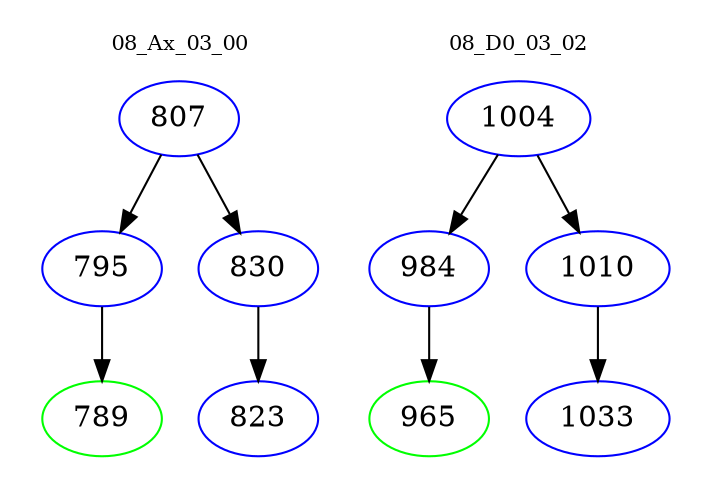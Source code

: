 digraph{
subgraph cluster_0 {
color = white
label = "08_Ax_03_00";
fontsize=10;
T0_807 [label="807", color="blue"]
T0_807 -> T0_795 [color="black"]
T0_795 [label="795", color="blue"]
T0_795 -> T0_789 [color="black"]
T0_789 [label="789", color="green"]
T0_807 -> T0_830 [color="black"]
T0_830 [label="830", color="blue"]
T0_830 -> T0_823 [color="black"]
T0_823 [label="823", color="blue"]
}
subgraph cluster_1 {
color = white
label = "08_D0_03_02";
fontsize=10;
T1_1004 [label="1004", color="blue"]
T1_1004 -> T1_984 [color="black"]
T1_984 [label="984", color="blue"]
T1_984 -> T1_965 [color="black"]
T1_965 [label="965", color="green"]
T1_1004 -> T1_1010 [color="black"]
T1_1010 [label="1010", color="blue"]
T1_1010 -> T1_1033 [color="black"]
T1_1033 [label="1033", color="blue"]
}
}
